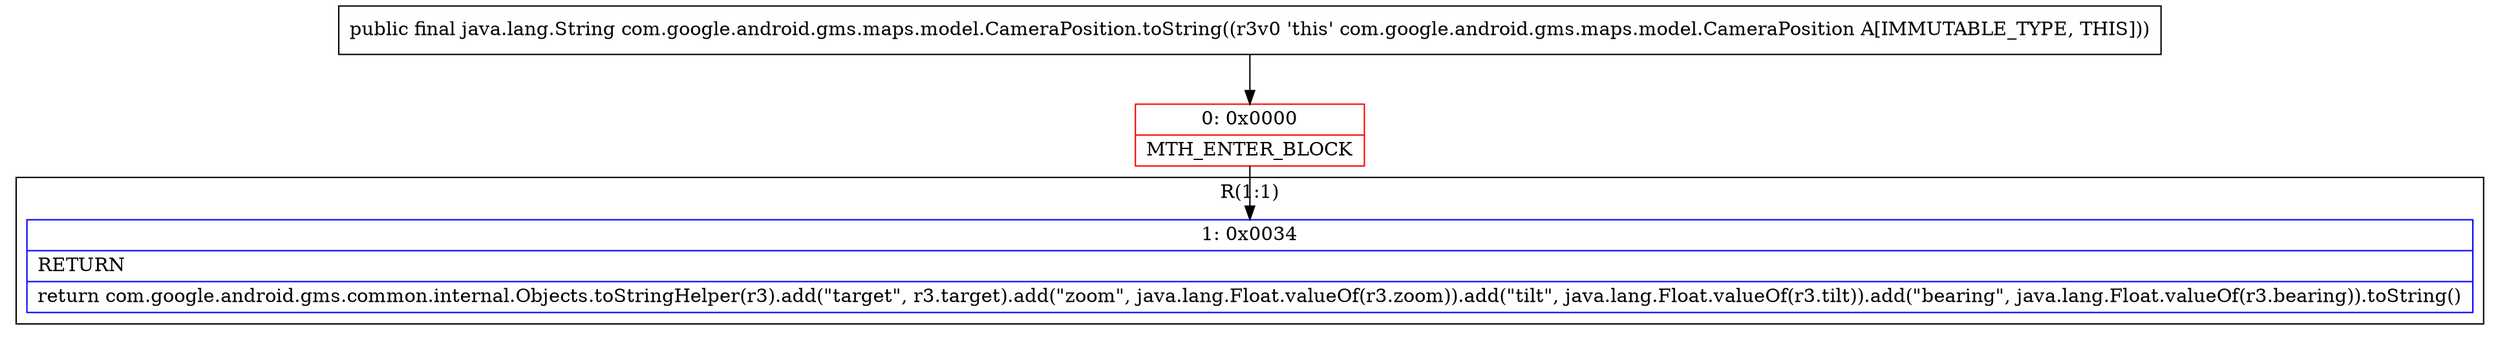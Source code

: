 digraph "CFG forcom.google.android.gms.maps.model.CameraPosition.toString()Ljava\/lang\/String;" {
subgraph cluster_Region_1994291187 {
label = "R(1:1)";
node [shape=record,color=blue];
Node_1 [shape=record,label="{1\:\ 0x0034|RETURN\l|return com.google.android.gms.common.internal.Objects.toStringHelper(r3).add(\"target\", r3.target).add(\"zoom\", java.lang.Float.valueOf(r3.zoom)).add(\"tilt\", java.lang.Float.valueOf(r3.tilt)).add(\"bearing\", java.lang.Float.valueOf(r3.bearing)).toString()\l}"];
}
Node_0 [shape=record,color=red,label="{0\:\ 0x0000|MTH_ENTER_BLOCK\l}"];
MethodNode[shape=record,label="{public final java.lang.String com.google.android.gms.maps.model.CameraPosition.toString((r3v0 'this' com.google.android.gms.maps.model.CameraPosition A[IMMUTABLE_TYPE, THIS])) }"];
MethodNode -> Node_0;
Node_0 -> Node_1;
}

